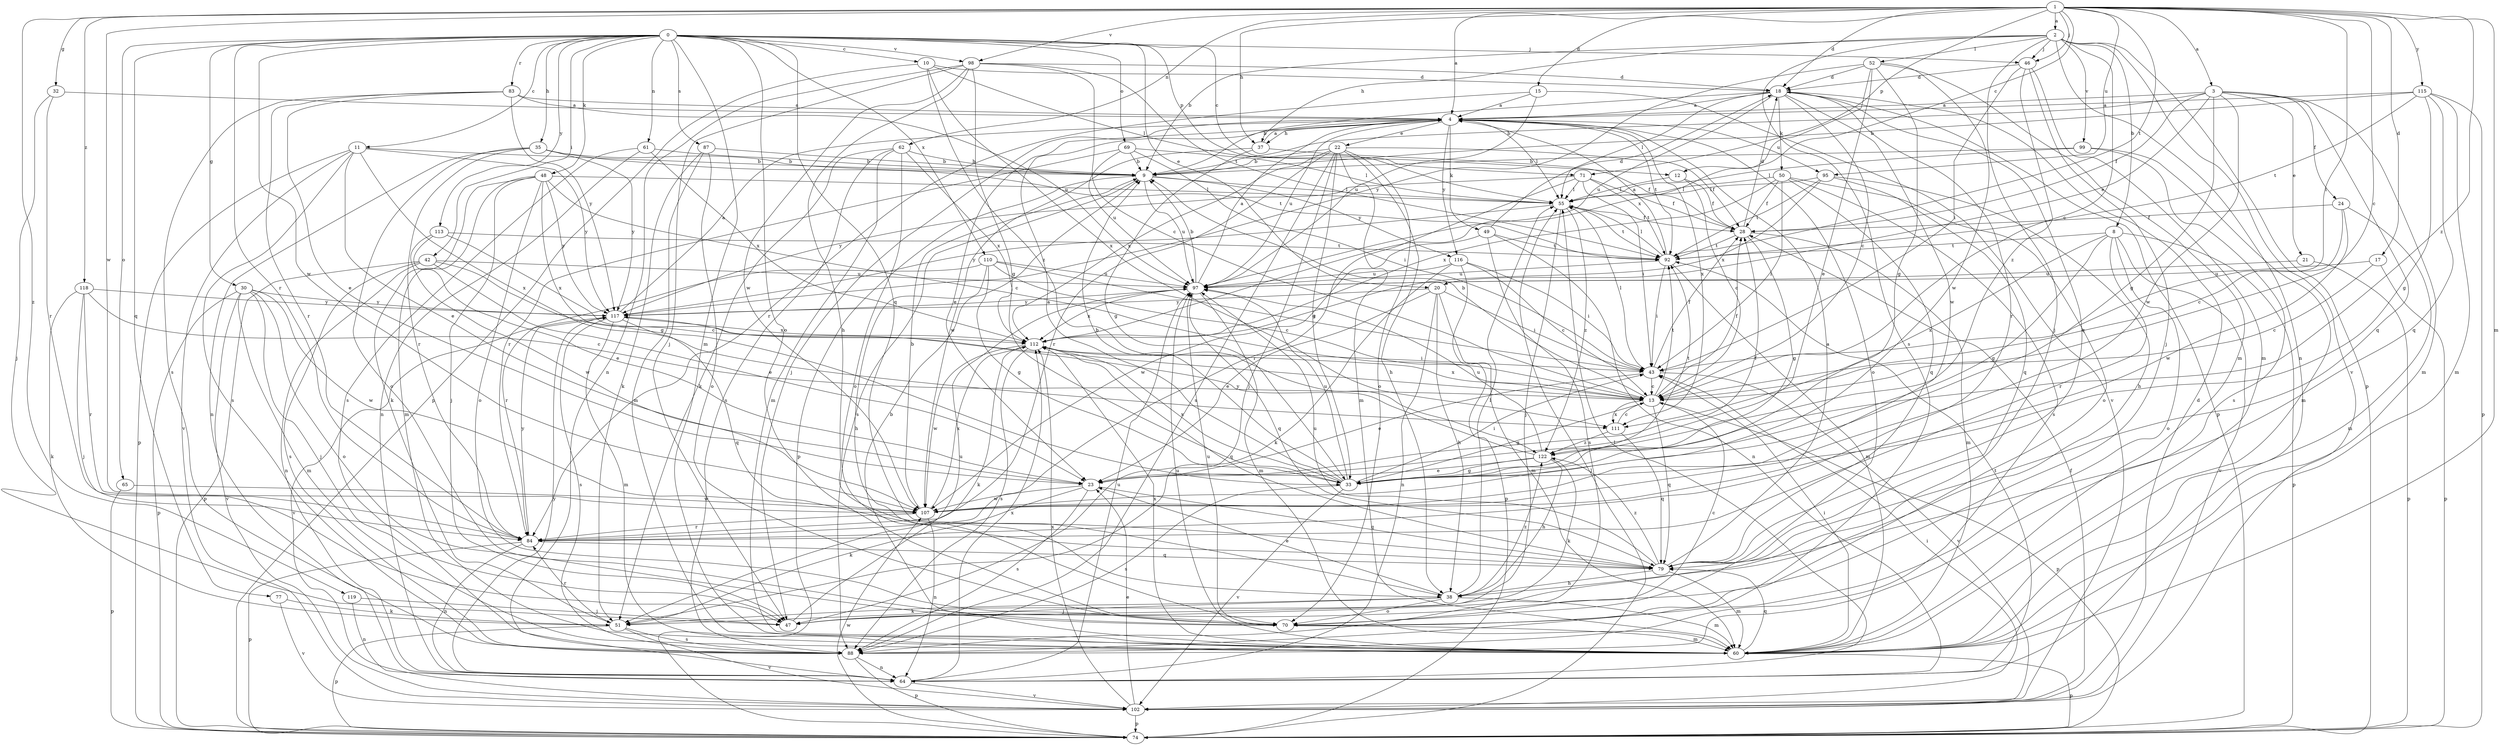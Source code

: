 strict digraph  {
0;
1;
2;
3;
4;
8;
9;
10;
11;
12;
13;
15;
17;
18;
20;
21;
22;
23;
24;
28;
30;
32;
33;
35;
37;
38;
42;
43;
46;
47;
48;
49;
50;
51;
52;
55;
60;
61;
62;
64;
65;
69;
70;
71;
74;
77;
79;
83;
84;
87;
88;
92;
95;
97;
98;
99;
102;
107;
110;
111;
112;
113;
115;
116;
117;
118;
119;
122;
0 -> 10  [label=c];
0 -> 11  [label=c];
0 -> 12  [label=c];
0 -> 20  [label=e];
0 -> 30  [label=g];
0 -> 35  [label=h];
0 -> 42  [label=i];
0 -> 46  [label=j];
0 -> 48  [label=k];
0 -> 60  [label=m];
0 -> 61  [label=n];
0 -> 65  [label=o];
0 -> 69  [label=o];
0 -> 70  [label=o];
0 -> 71  [label=p];
0 -> 77  [label=q];
0 -> 79  [label=q];
0 -> 83  [label=r];
0 -> 84  [label=r];
0 -> 87  [label=s];
0 -> 98  [label=v];
0 -> 107  [label=w];
0 -> 110  [label=x];
0 -> 113  [label=y];
1 -> 2  [label=a];
1 -> 3  [label=a];
1 -> 4  [label=a];
1 -> 12  [label=c];
1 -> 13  [label=c];
1 -> 15  [label=d];
1 -> 17  [label=d];
1 -> 18  [label=d];
1 -> 32  [label=g];
1 -> 37  [label=h];
1 -> 43  [label=i];
1 -> 46  [label=j];
1 -> 60  [label=m];
1 -> 62  [label=n];
1 -> 71  [label=p];
1 -> 92  [label=t];
1 -> 95  [label=u];
1 -> 98  [label=v];
1 -> 107  [label=w];
1 -> 115  [label=y];
1 -> 118  [label=z];
1 -> 119  [label=z];
1 -> 122  [label=z];
2 -> 8  [label=b];
2 -> 9  [label=b];
2 -> 13  [label=c];
2 -> 37  [label=h];
2 -> 46  [label=j];
2 -> 47  [label=j];
2 -> 52  [label=l];
2 -> 64  [label=n];
2 -> 74  [label=p];
2 -> 88  [label=s];
2 -> 99  [label=v];
2 -> 102  [label=v];
3 -> 4  [label=a];
3 -> 9  [label=b];
3 -> 20  [label=e];
3 -> 21  [label=e];
3 -> 24  [label=f];
3 -> 28  [label=f];
3 -> 33  [label=g];
3 -> 60  [label=m];
3 -> 79  [label=q];
3 -> 107  [label=w];
4 -> 22  [label=e];
4 -> 23  [label=e];
4 -> 37  [label=h];
4 -> 47  [label=j];
4 -> 49  [label=k];
4 -> 55  [label=l];
4 -> 70  [label=o];
4 -> 92  [label=t];
4 -> 95  [label=u];
4 -> 97  [label=u];
4 -> 111  [label=x];
4 -> 116  [label=y];
8 -> 33  [label=g];
8 -> 70  [label=o];
8 -> 74  [label=p];
8 -> 84  [label=r];
8 -> 92  [label=t];
8 -> 102  [label=v];
8 -> 111  [label=x];
9 -> 55  [label=l];
9 -> 74  [label=p];
9 -> 88  [label=s];
9 -> 97  [label=u];
9 -> 116  [label=y];
10 -> 18  [label=d];
10 -> 55  [label=l];
10 -> 74  [label=p];
10 -> 111  [label=x];
10 -> 122  [label=z];
11 -> 9  [label=b];
11 -> 23  [label=e];
11 -> 74  [label=p];
11 -> 88  [label=s];
11 -> 102  [label=v];
11 -> 111  [label=x];
11 -> 117  [label=y];
12 -> 13  [label=c];
12 -> 28  [label=f];
12 -> 55  [label=l];
13 -> 9  [label=b];
13 -> 28  [label=f];
13 -> 33  [label=g];
13 -> 74  [label=p];
13 -> 79  [label=q];
13 -> 92  [label=t];
13 -> 111  [label=x];
13 -> 112  [label=x];
15 -> 4  [label=a];
15 -> 84  [label=r];
15 -> 97  [label=u];
15 -> 102  [label=v];
17 -> 13  [label=c];
17 -> 74  [label=p];
17 -> 97  [label=u];
18 -> 4  [label=a];
18 -> 9  [label=b];
18 -> 13  [label=c];
18 -> 50  [label=k];
18 -> 55  [label=l];
18 -> 74  [label=p];
18 -> 79  [label=q];
18 -> 84  [label=r];
18 -> 97  [label=u];
18 -> 107  [label=w];
20 -> 23  [label=e];
20 -> 38  [label=h];
20 -> 43  [label=i];
20 -> 60  [label=m];
20 -> 64  [label=n];
20 -> 117  [label=y];
21 -> 74  [label=p];
21 -> 97  [label=u];
22 -> 9  [label=b];
22 -> 28  [label=f];
22 -> 33  [label=g];
22 -> 38  [label=h];
22 -> 47  [label=j];
22 -> 60  [label=m];
22 -> 70  [label=o];
22 -> 84  [label=r];
22 -> 88  [label=s];
22 -> 112  [label=x];
23 -> 28  [label=f];
23 -> 51  [label=k];
23 -> 79  [label=q];
23 -> 88  [label=s];
23 -> 107  [label=w];
24 -> 13  [label=c];
24 -> 28  [label=f];
24 -> 60  [label=m];
24 -> 107  [label=w];
28 -> 18  [label=d];
28 -> 33  [label=g];
28 -> 60  [label=m];
28 -> 92  [label=t];
30 -> 47  [label=j];
30 -> 60  [label=m];
30 -> 70  [label=o];
30 -> 74  [label=p];
30 -> 102  [label=v];
30 -> 107  [label=w];
30 -> 117  [label=y];
32 -> 4  [label=a];
32 -> 47  [label=j];
32 -> 84  [label=r];
33 -> 4  [label=a];
33 -> 9  [label=b];
33 -> 43  [label=i];
33 -> 88  [label=s];
33 -> 97  [label=u];
33 -> 102  [label=v];
33 -> 112  [label=x];
35 -> 9  [label=b];
35 -> 64  [label=n];
35 -> 70  [label=o];
35 -> 84  [label=r];
35 -> 92  [label=t];
35 -> 117  [label=y];
37 -> 4  [label=a];
37 -> 28  [label=f];
37 -> 33  [label=g];
37 -> 107  [label=w];
38 -> 23  [label=e];
38 -> 47  [label=j];
38 -> 51  [label=k];
38 -> 55  [label=l];
38 -> 60  [label=m];
38 -> 70  [label=o];
38 -> 122  [label=z];
42 -> 13  [label=c];
42 -> 23  [label=e];
42 -> 64  [label=n];
42 -> 74  [label=p];
42 -> 88  [label=s];
42 -> 97  [label=u];
43 -> 13  [label=c];
43 -> 23  [label=e];
43 -> 28  [label=f];
43 -> 55  [label=l];
43 -> 102  [label=v];
46 -> 18  [label=d];
46 -> 43  [label=i];
46 -> 47  [label=j];
46 -> 60  [label=m];
46 -> 122  [label=z];
47 -> 97  [label=u];
48 -> 13  [label=c];
48 -> 33  [label=g];
48 -> 47  [label=j];
48 -> 51  [label=k];
48 -> 55  [label=l];
48 -> 60  [label=m];
48 -> 70  [label=o];
48 -> 117  [label=y];
49 -> 18  [label=d];
49 -> 64  [label=n];
49 -> 88  [label=s];
49 -> 92  [label=t];
49 -> 107  [label=w];
50 -> 28  [label=f];
50 -> 43  [label=i];
50 -> 55  [label=l];
50 -> 70  [label=o];
50 -> 79  [label=q];
50 -> 88  [label=s];
50 -> 112  [label=x];
51 -> 74  [label=p];
51 -> 84  [label=r];
51 -> 88  [label=s];
51 -> 102  [label=v];
52 -> 18  [label=d];
52 -> 23  [label=e];
52 -> 33  [label=g];
52 -> 60  [label=m];
52 -> 107  [label=w];
52 -> 112  [label=x];
52 -> 117  [label=y];
55 -> 28  [label=f];
55 -> 47  [label=j];
55 -> 92  [label=t];
55 -> 117  [label=y];
55 -> 122  [label=z];
60 -> 9  [label=b];
60 -> 43  [label=i];
60 -> 74  [label=p];
60 -> 79  [label=q];
60 -> 97  [label=u];
60 -> 112  [label=x];
61 -> 9  [label=b];
61 -> 64  [label=n];
61 -> 88  [label=s];
61 -> 112  [label=x];
62 -> 9  [label=b];
62 -> 51  [label=k];
62 -> 60  [label=m];
62 -> 70  [label=o];
62 -> 88  [label=s];
62 -> 112  [label=x];
64 -> 55  [label=l];
64 -> 92  [label=t];
64 -> 97  [label=u];
64 -> 102  [label=v];
64 -> 112  [label=x];
64 -> 117  [label=y];
65 -> 74  [label=p];
65 -> 107  [label=w];
69 -> 9  [label=b];
69 -> 43  [label=i];
69 -> 55  [label=l];
69 -> 84  [label=r];
69 -> 97  [label=u];
70 -> 13  [label=c];
70 -> 60  [label=m];
70 -> 97  [label=u];
71 -> 28  [label=f];
71 -> 43  [label=i];
71 -> 55  [label=l];
71 -> 84  [label=r];
71 -> 92  [label=t];
71 -> 117  [label=y];
74 -> 55  [label=l];
74 -> 107  [label=w];
77 -> 51  [label=k];
77 -> 102  [label=v];
79 -> 4  [label=a];
79 -> 38  [label=h];
79 -> 60  [label=m];
79 -> 97  [label=u];
79 -> 122  [label=z];
83 -> 4  [label=a];
83 -> 23  [label=e];
83 -> 84  [label=r];
83 -> 88  [label=s];
83 -> 97  [label=u];
83 -> 117  [label=y];
84 -> 64  [label=n];
84 -> 74  [label=p];
84 -> 79  [label=q];
84 -> 117  [label=y];
87 -> 9  [label=b];
87 -> 51  [label=k];
87 -> 60  [label=m];
87 -> 70  [label=o];
88 -> 64  [label=n];
88 -> 74  [label=p];
92 -> 4  [label=a];
92 -> 43  [label=i];
92 -> 55  [label=l];
92 -> 60  [label=m];
92 -> 97  [label=u];
95 -> 38  [label=h];
95 -> 55  [label=l];
95 -> 79  [label=q];
95 -> 92  [label=t];
95 -> 112  [label=x];
97 -> 4  [label=a];
97 -> 9  [label=b];
97 -> 60  [label=m];
97 -> 79  [label=q];
97 -> 112  [label=x];
97 -> 117  [label=y];
98 -> 13  [label=c];
98 -> 18  [label=d];
98 -> 33  [label=g];
98 -> 38  [label=h];
98 -> 47  [label=j];
98 -> 64  [label=n];
98 -> 92  [label=t];
98 -> 107  [label=w];
99 -> 9  [label=b];
99 -> 55  [label=l];
99 -> 60  [label=m];
99 -> 88  [label=s];
102 -> 18  [label=d];
102 -> 23  [label=e];
102 -> 28  [label=f];
102 -> 43  [label=i];
102 -> 74  [label=p];
102 -> 112  [label=x];
107 -> 9  [label=b];
107 -> 64  [label=n];
107 -> 84  [label=r];
107 -> 112  [label=x];
110 -> 13  [label=c];
110 -> 33  [label=g];
110 -> 38  [label=h];
110 -> 43  [label=i];
110 -> 84  [label=r];
110 -> 97  [label=u];
111 -> 13  [label=c];
111 -> 79  [label=q];
111 -> 122  [label=z];
112 -> 43  [label=i];
112 -> 51  [label=k];
112 -> 79  [label=q];
112 -> 88  [label=s];
112 -> 107  [label=w];
113 -> 23  [label=e];
113 -> 92  [label=t];
113 -> 107  [label=w];
113 -> 112  [label=x];
115 -> 4  [label=a];
115 -> 9  [label=b];
115 -> 33  [label=g];
115 -> 60  [label=m];
115 -> 74  [label=p];
115 -> 79  [label=q];
115 -> 92  [label=t];
116 -> 13  [label=c];
116 -> 43  [label=i];
116 -> 51  [label=k];
116 -> 74  [label=p];
116 -> 97  [label=u];
117 -> 4  [label=a];
117 -> 60  [label=m];
117 -> 79  [label=q];
117 -> 88  [label=s];
117 -> 102  [label=v];
117 -> 112  [label=x];
118 -> 13  [label=c];
118 -> 47  [label=j];
118 -> 51  [label=k];
118 -> 84  [label=r];
118 -> 117  [label=y];
119 -> 47  [label=j];
119 -> 64  [label=n];
122 -> 23  [label=e];
122 -> 33  [label=g];
122 -> 38  [label=h];
122 -> 51  [label=k];
122 -> 92  [label=t];
122 -> 97  [label=u];
122 -> 117  [label=y];
}
